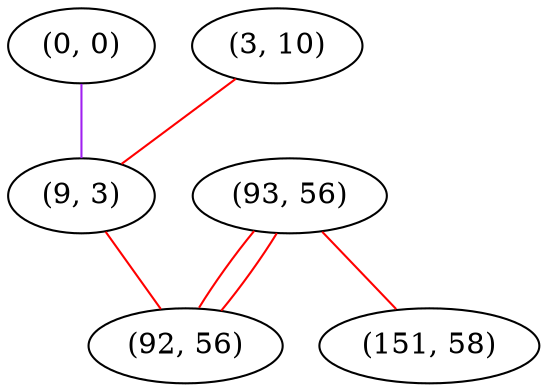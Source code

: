 graph "" {
"(0, 0)";
"(93, 56)";
"(3, 10)";
"(9, 3)";
"(151, 58)";
"(92, 56)";
"(0, 0)" -- "(9, 3)"  [color=purple, key=0, weight=4];
"(93, 56)" -- "(151, 58)"  [color=red, key=0, weight=1];
"(93, 56)" -- "(92, 56)"  [color=red, key=0, weight=1];
"(93, 56)" -- "(92, 56)"  [color=red, key=1, weight=1];
"(3, 10)" -- "(9, 3)"  [color=red, key=0, weight=1];
"(9, 3)" -- "(92, 56)"  [color=red, key=0, weight=1];
}

